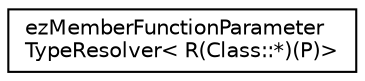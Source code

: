 digraph "Graphical Class Hierarchy"
{
 // LATEX_PDF_SIZE
  edge [fontname="Helvetica",fontsize="10",labelfontname="Helvetica",labelfontsize="10"];
  node [fontname="Helvetica",fontsize="10",shape=record];
  rankdir="LR";
  Node0 [label="ezMemberFunctionParameter\lTypeResolver\< R(Class::*)(P)\>",height=0.2,width=0.4,color="black", fillcolor="white", style="filled",URL="$d0/dce/structez_member_function_parameter_type_resolver_3_01_r_07_class_1_1_5_08_07_p_08_4.htm",tooltip=" "];
}
